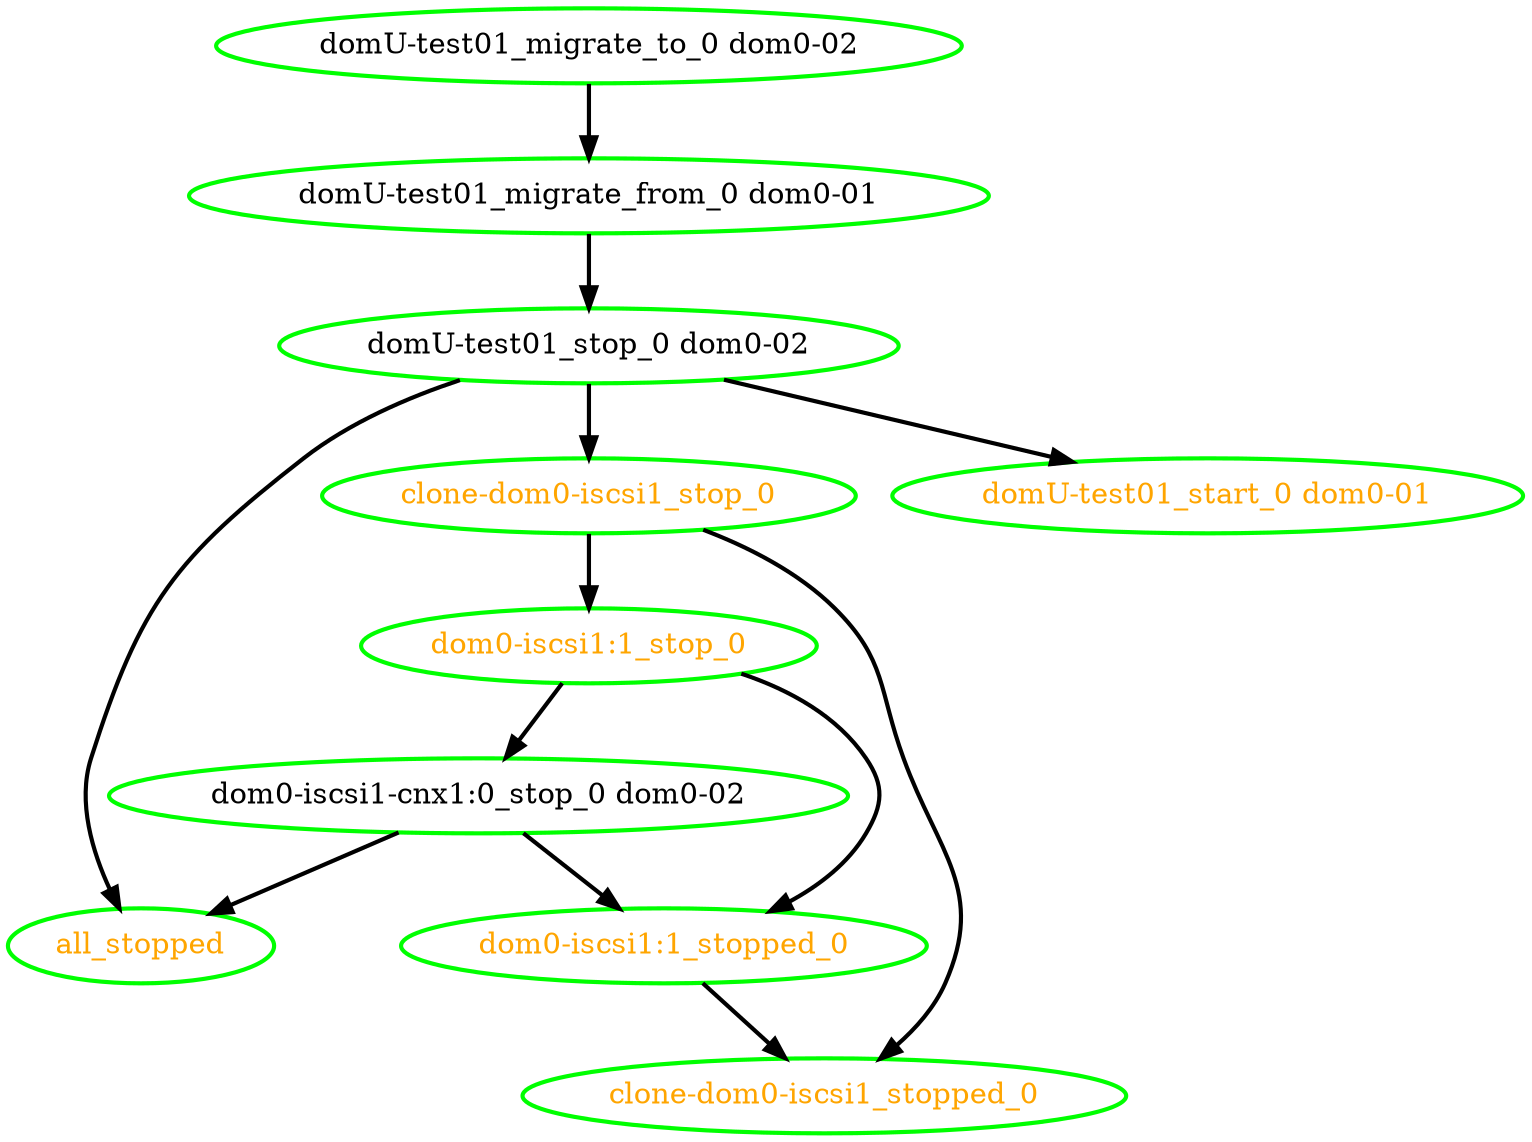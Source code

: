 digraph "g" {
"all_stopped" [ style=bold color="green" fontcolor="orange" ]
"clone-dom0-iscsi1_stop_0" -> "clone-dom0-iscsi1_stopped_0" [ style = bold]
"clone-dom0-iscsi1_stop_0" -> "dom0-iscsi1:1_stop_0" [ style = bold]
"clone-dom0-iscsi1_stop_0" [ style=bold color="green" fontcolor="orange" ]
"clone-dom0-iscsi1_stopped_0" [ style=bold color="green" fontcolor="orange" ]
"dom0-iscsi1-cnx1:0_stop_0 dom0-02" -> "all_stopped" [ style = bold]
"dom0-iscsi1-cnx1:0_stop_0 dom0-02" -> "dom0-iscsi1:1_stopped_0" [ style = bold]
"dom0-iscsi1-cnx1:0_stop_0 dom0-02" [ style=bold color="green" fontcolor="black" ]
"dom0-iscsi1:1_stop_0" -> "dom0-iscsi1-cnx1:0_stop_0 dom0-02" [ style = bold]
"dom0-iscsi1:1_stop_0" -> "dom0-iscsi1:1_stopped_0" [ style = bold]
"dom0-iscsi1:1_stop_0" [ style=bold color="green" fontcolor="orange"]
"dom0-iscsi1:1_stopped_0" -> "clone-dom0-iscsi1_stopped_0" [ style = bold]
"dom0-iscsi1:1_stopped_0" [ style=bold color="green" fontcolor="orange"]
"domU-test01_migrate_from_0 dom0-01" -> "domU-test01_stop_0 dom0-02" [ style = bold]
"domU-test01_migrate_from_0 dom0-01" [ style=bold color="green" fontcolor="black" ]
"domU-test01_migrate_to_0 dom0-02" -> "domU-test01_migrate_from_0 dom0-01" [ style = bold]
"domU-test01_migrate_to_0 dom0-02" [ style=bold color="green" fontcolor="black" ]
"domU-test01_start_0 dom0-01" [ style=bold color="green" fontcolor="orange" ]
"domU-test01_stop_0 dom0-02" -> "all_stopped" [ style = bold]
"domU-test01_stop_0 dom0-02" -> "clone-dom0-iscsi1_stop_0" [ style = bold]
"domU-test01_stop_0 dom0-02" -> "domU-test01_start_0 dom0-01" [ style = bold]
"domU-test01_stop_0 dom0-02" [ style=bold color="green" fontcolor="black" ]
}
